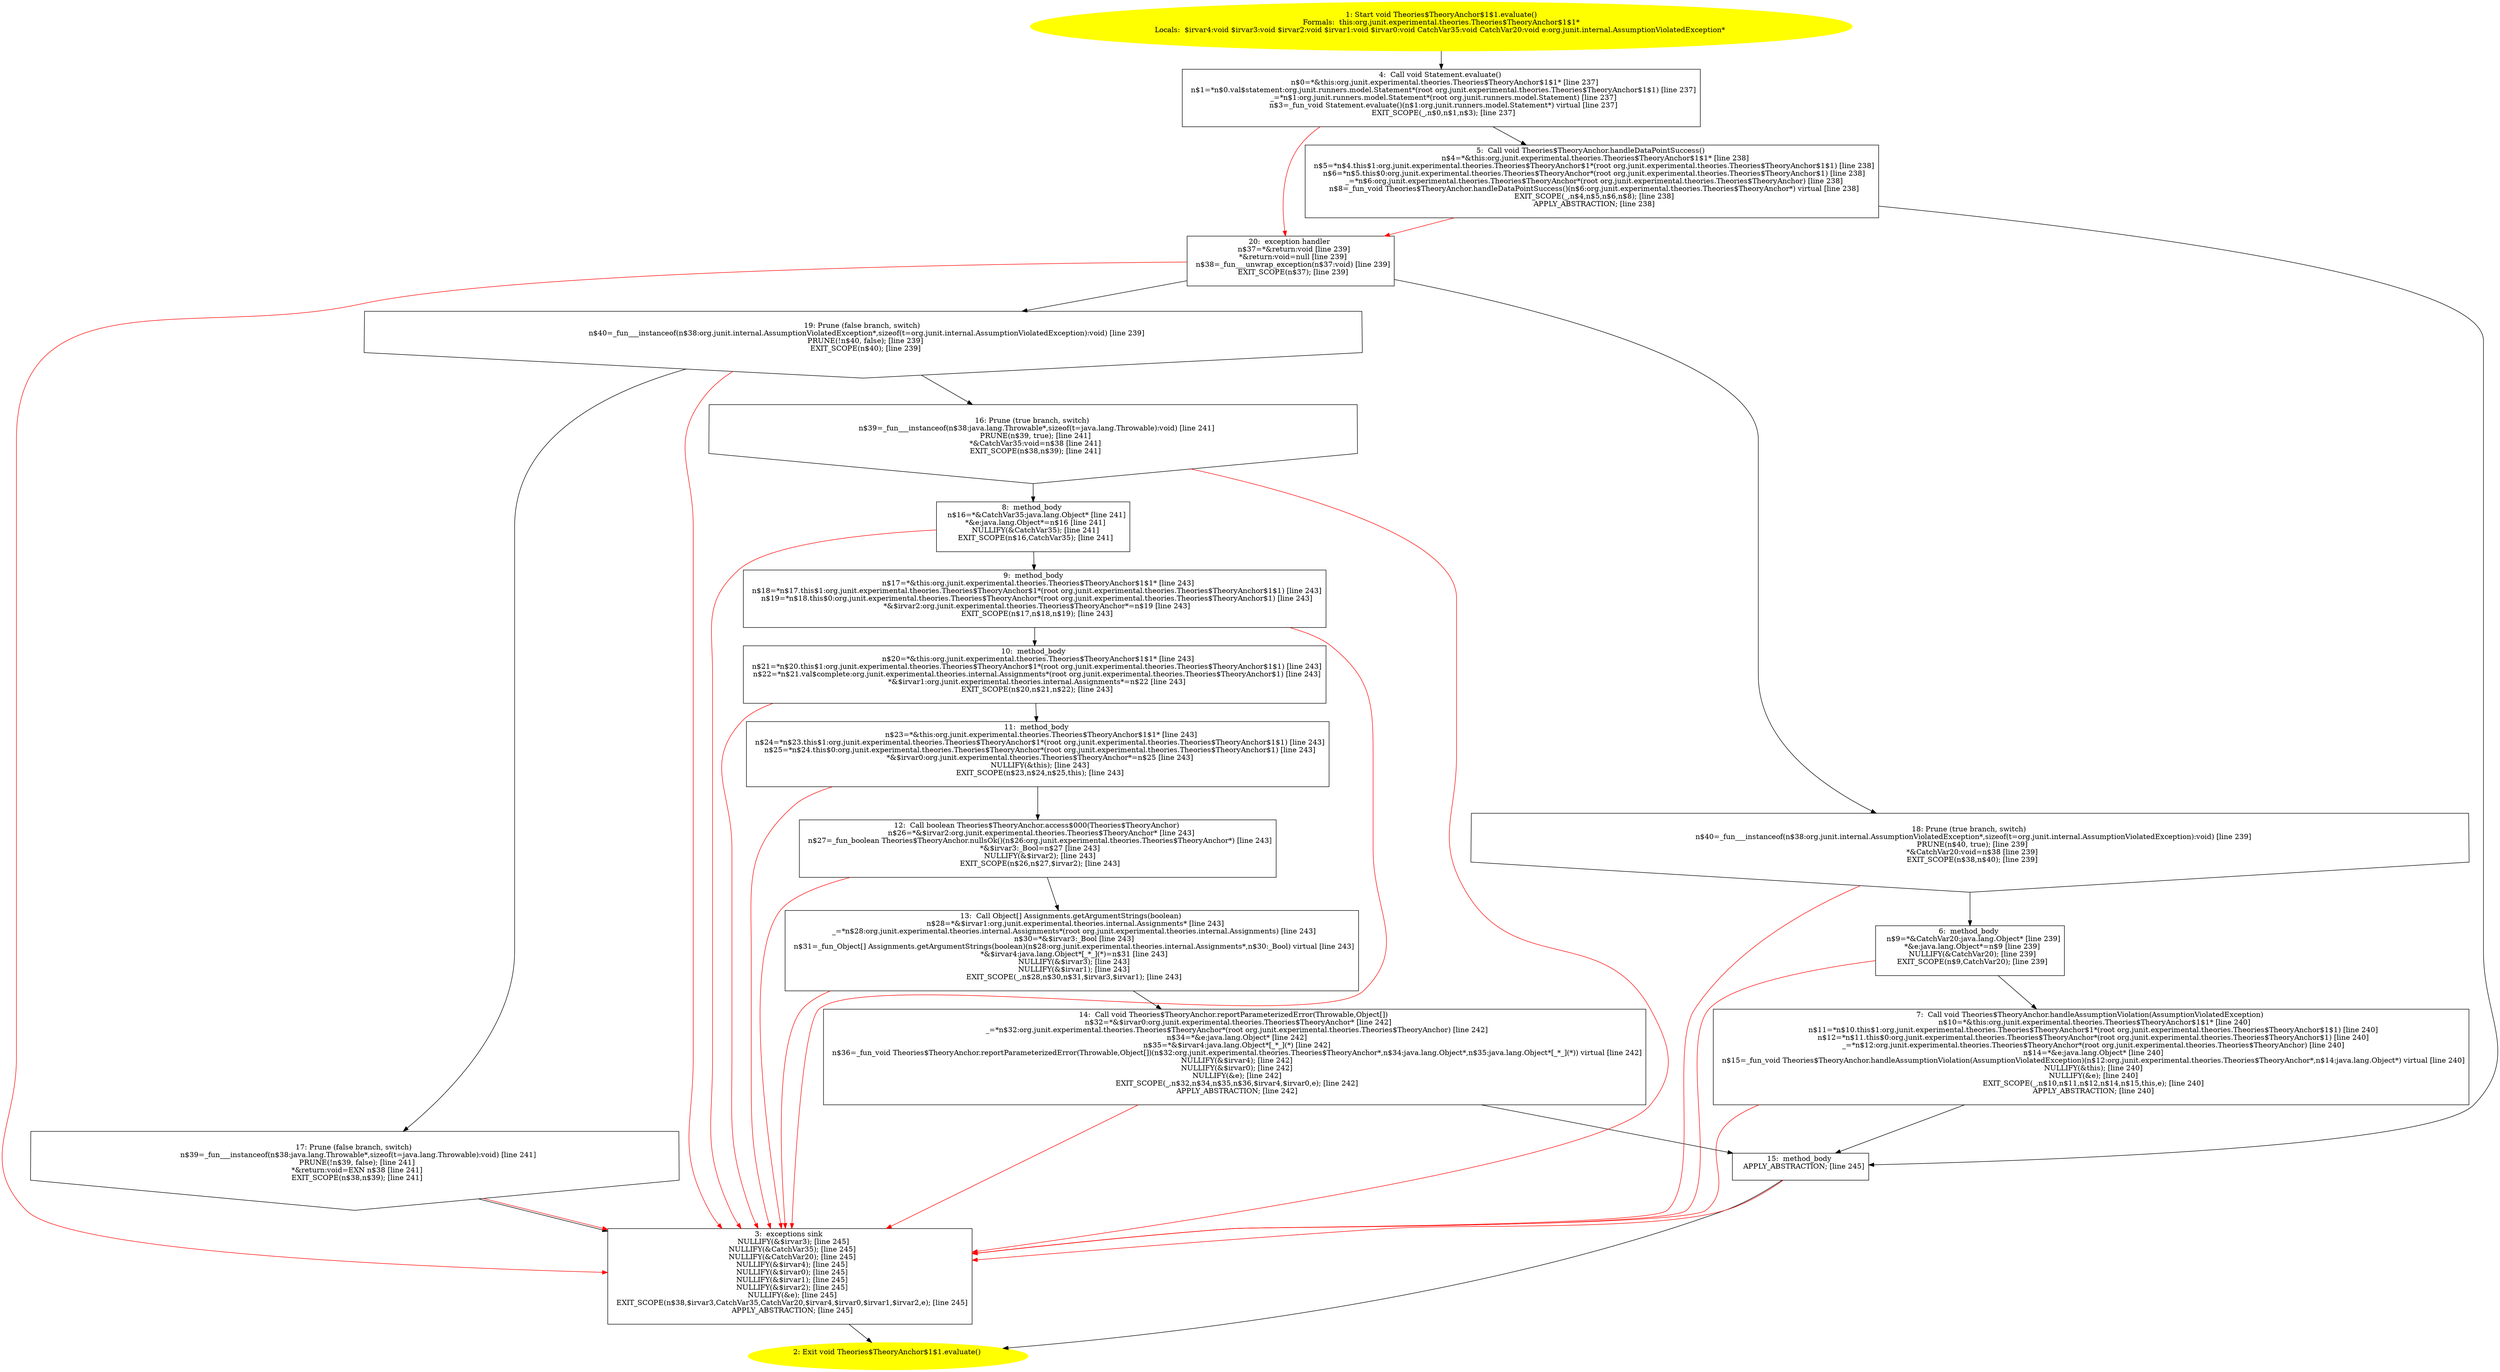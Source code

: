 /* @generated */
digraph cfg {
"org.junit.experimental.theories.Theories$TheoryAnchor$1$1.evaluate():void.24ab78e69ce0916d1f7d4202a4be9f16_1" [label="1: Start void Theories$TheoryAnchor$1$1.evaluate()\nFormals:  this:org.junit.experimental.theories.Theories$TheoryAnchor$1$1*\nLocals:  $irvar4:void $irvar3:void $irvar2:void $irvar1:void $irvar0:void CatchVar35:void CatchVar20:void e:org.junit.internal.AssumptionViolatedException* \n  " color=yellow style=filled]
	

	 "org.junit.experimental.theories.Theories$TheoryAnchor$1$1.evaluate():void.24ab78e69ce0916d1f7d4202a4be9f16_1" -> "org.junit.experimental.theories.Theories$TheoryAnchor$1$1.evaluate():void.24ab78e69ce0916d1f7d4202a4be9f16_4" ;
"org.junit.experimental.theories.Theories$TheoryAnchor$1$1.evaluate():void.24ab78e69ce0916d1f7d4202a4be9f16_2" [label="2: Exit void Theories$TheoryAnchor$1$1.evaluate() \n  " color=yellow style=filled]
	

"org.junit.experimental.theories.Theories$TheoryAnchor$1$1.evaluate():void.24ab78e69ce0916d1f7d4202a4be9f16_3" [label="3:  exceptions sink \n   NULLIFY(&$irvar3); [line 245]\n  NULLIFY(&CatchVar35); [line 245]\n  NULLIFY(&CatchVar20); [line 245]\n  NULLIFY(&$irvar4); [line 245]\n  NULLIFY(&$irvar0); [line 245]\n  NULLIFY(&$irvar1); [line 245]\n  NULLIFY(&$irvar2); [line 245]\n  NULLIFY(&e); [line 245]\n  EXIT_SCOPE(n$38,$irvar3,CatchVar35,CatchVar20,$irvar4,$irvar0,$irvar1,$irvar2,e); [line 245]\n  APPLY_ABSTRACTION; [line 245]\n " shape="box"]
	

	 "org.junit.experimental.theories.Theories$TheoryAnchor$1$1.evaluate():void.24ab78e69ce0916d1f7d4202a4be9f16_3" -> "org.junit.experimental.theories.Theories$TheoryAnchor$1$1.evaluate():void.24ab78e69ce0916d1f7d4202a4be9f16_2" ;
"org.junit.experimental.theories.Theories$TheoryAnchor$1$1.evaluate():void.24ab78e69ce0916d1f7d4202a4be9f16_4" [label="4:  Call void Statement.evaluate() \n   n$0=*&this:org.junit.experimental.theories.Theories$TheoryAnchor$1$1* [line 237]\n  n$1=*n$0.val$statement:org.junit.runners.model.Statement*(root org.junit.experimental.theories.Theories$TheoryAnchor$1$1) [line 237]\n  _=*n$1:org.junit.runners.model.Statement*(root org.junit.runners.model.Statement) [line 237]\n  n$3=_fun_void Statement.evaluate()(n$1:org.junit.runners.model.Statement*) virtual [line 237]\n  EXIT_SCOPE(_,n$0,n$1,n$3); [line 237]\n " shape="box"]
	

	 "org.junit.experimental.theories.Theories$TheoryAnchor$1$1.evaluate():void.24ab78e69ce0916d1f7d4202a4be9f16_4" -> "org.junit.experimental.theories.Theories$TheoryAnchor$1$1.evaluate():void.24ab78e69ce0916d1f7d4202a4be9f16_5" ;
	 "org.junit.experimental.theories.Theories$TheoryAnchor$1$1.evaluate():void.24ab78e69ce0916d1f7d4202a4be9f16_4" -> "org.junit.experimental.theories.Theories$TheoryAnchor$1$1.evaluate():void.24ab78e69ce0916d1f7d4202a4be9f16_20" [color="red" ];
"org.junit.experimental.theories.Theories$TheoryAnchor$1$1.evaluate():void.24ab78e69ce0916d1f7d4202a4be9f16_5" [label="5:  Call void Theories$TheoryAnchor.handleDataPointSuccess() \n   n$4=*&this:org.junit.experimental.theories.Theories$TheoryAnchor$1$1* [line 238]\n  n$5=*n$4.this$1:org.junit.experimental.theories.Theories$TheoryAnchor$1*(root org.junit.experimental.theories.Theories$TheoryAnchor$1$1) [line 238]\n  n$6=*n$5.this$0:org.junit.experimental.theories.Theories$TheoryAnchor*(root org.junit.experimental.theories.Theories$TheoryAnchor$1) [line 238]\n  _=*n$6:org.junit.experimental.theories.Theories$TheoryAnchor*(root org.junit.experimental.theories.Theories$TheoryAnchor) [line 238]\n  n$8=_fun_void Theories$TheoryAnchor.handleDataPointSuccess()(n$6:org.junit.experimental.theories.Theories$TheoryAnchor*) virtual [line 238]\n  EXIT_SCOPE(_,n$4,n$5,n$6,n$8); [line 238]\n  APPLY_ABSTRACTION; [line 238]\n " shape="box"]
	

	 "org.junit.experimental.theories.Theories$TheoryAnchor$1$1.evaluate():void.24ab78e69ce0916d1f7d4202a4be9f16_5" -> "org.junit.experimental.theories.Theories$TheoryAnchor$1$1.evaluate():void.24ab78e69ce0916d1f7d4202a4be9f16_15" ;
	 "org.junit.experimental.theories.Theories$TheoryAnchor$1$1.evaluate():void.24ab78e69ce0916d1f7d4202a4be9f16_5" -> "org.junit.experimental.theories.Theories$TheoryAnchor$1$1.evaluate():void.24ab78e69ce0916d1f7d4202a4be9f16_20" [color="red" ];
"org.junit.experimental.theories.Theories$TheoryAnchor$1$1.evaluate():void.24ab78e69ce0916d1f7d4202a4be9f16_6" [label="6:  method_body \n   n$9=*&CatchVar20:java.lang.Object* [line 239]\n  *&e:java.lang.Object*=n$9 [line 239]\n  NULLIFY(&CatchVar20); [line 239]\n  EXIT_SCOPE(n$9,CatchVar20); [line 239]\n " shape="box"]
	

	 "org.junit.experimental.theories.Theories$TheoryAnchor$1$1.evaluate():void.24ab78e69ce0916d1f7d4202a4be9f16_6" -> "org.junit.experimental.theories.Theories$TheoryAnchor$1$1.evaluate():void.24ab78e69ce0916d1f7d4202a4be9f16_7" ;
	 "org.junit.experimental.theories.Theories$TheoryAnchor$1$1.evaluate():void.24ab78e69ce0916d1f7d4202a4be9f16_6" -> "org.junit.experimental.theories.Theories$TheoryAnchor$1$1.evaluate():void.24ab78e69ce0916d1f7d4202a4be9f16_3" [color="red" ];
"org.junit.experimental.theories.Theories$TheoryAnchor$1$1.evaluate():void.24ab78e69ce0916d1f7d4202a4be9f16_7" [label="7:  Call void Theories$TheoryAnchor.handleAssumptionViolation(AssumptionViolatedException) \n   n$10=*&this:org.junit.experimental.theories.Theories$TheoryAnchor$1$1* [line 240]\n  n$11=*n$10.this$1:org.junit.experimental.theories.Theories$TheoryAnchor$1*(root org.junit.experimental.theories.Theories$TheoryAnchor$1$1) [line 240]\n  n$12=*n$11.this$0:org.junit.experimental.theories.Theories$TheoryAnchor*(root org.junit.experimental.theories.Theories$TheoryAnchor$1) [line 240]\n  _=*n$12:org.junit.experimental.theories.Theories$TheoryAnchor*(root org.junit.experimental.theories.Theories$TheoryAnchor) [line 240]\n  n$14=*&e:java.lang.Object* [line 240]\n  n$15=_fun_void Theories$TheoryAnchor.handleAssumptionViolation(AssumptionViolatedException)(n$12:org.junit.experimental.theories.Theories$TheoryAnchor*,n$14:java.lang.Object*) virtual [line 240]\n  NULLIFY(&this); [line 240]\n  NULLIFY(&e); [line 240]\n  EXIT_SCOPE(_,n$10,n$11,n$12,n$14,n$15,this,e); [line 240]\n  APPLY_ABSTRACTION; [line 240]\n " shape="box"]
	

	 "org.junit.experimental.theories.Theories$TheoryAnchor$1$1.evaluate():void.24ab78e69ce0916d1f7d4202a4be9f16_7" -> "org.junit.experimental.theories.Theories$TheoryAnchor$1$1.evaluate():void.24ab78e69ce0916d1f7d4202a4be9f16_15" ;
	 "org.junit.experimental.theories.Theories$TheoryAnchor$1$1.evaluate():void.24ab78e69ce0916d1f7d4202a4be9f16_7" -> "org.junit.experimental.theories.Theories$TheoryAnchor$1$1.evaluate():void.24ab78e69ce0916d1f7d4202a4be9f16_3" [color="red" ];
"org.junit.experimental.theories.Theories$TheoryAnchor$1$1.evaluate():void.24ab78e69ce0916d1f7d4202a4be9f16_8" [label="8:  method_body \n   n$16=*&CatchVar35:java.lang.Object* [line 241]\n  *&e:java.lang.Object*=n$16 [line 241]\n  NULLIFY(&CatchVar35); [line 241]\n  EXIT_SCOPE(n$16,CatchVar35); [line 241]\n " shape="box"]
	

	 "org.junit.experimental.theories.Theories$TheoryAnchor$1$1.evaluate():void.24ab78e69ce0916d1f7d4202a4be9f16_8" -> "org.junit.experimental.theories.Theories$TheoryAnchor$1$1.evaluate():void.24ab78e69ce0916d1f7d4202a4be9f16_9" ;
	 "org.junit.experimental.theories.Theories$TheoryAnchor$1$1.evaluate():void.24ab78e69ce0916d1f7d4202a4be9f16_8" -> "org.junit.experimental.theories.Theories$TheoryAnchor$1$1.evaluate():void.24ab78e69ce0916d1f7d4202a4be9f16_3" [color="red" ];
"org.junit.experimental.theories.Theories$TheoryAnchor$1$1.evaluate():void.24ab78e69ce0916d1f7d4202a4be9f16_9" [label="9:  method_body \n   n$17=*&this:org.junit.experimental.theories.Theories$TheoryAnchor$1$1* [line 243]\n  n$18=*n$17.this$1:org.junit.experimental.theories.Theories$TheoryAnchor$1*(root org.junit.experimental.theories.Theories$TheoryAnchor$1$1) [line 243]\n  n$19=*n$18.this$0:org.junit.experimental.theories.Theories$TheoryAnchor*(root org.junit.experimental.theories.Theories$TheoryAnchor$1) [line 243]\n  *&$irvar2:org.junit.experimental.theories.Theories$TheoryAnchor*=n$19 [line 243]\n  EXIT_SCOPE(n$17,n$18,n$19); [line 243]\n " shape="box"]
	

	 "org.junit.experimental.theories.Theories$TheoryAnchor$1$1.evaluate():void.24ab78e69ce0916d1f7d4202a4be9f16_9" -> "org.junit.experimental.theories.Theories$TheoryAnchor$1$1.evaluate():void.24ab78e69ce0916d1f7d4202a4be9f16_10" ;
	 "org.junit.experimental.theories.Theories$TheoryAnchor$1$1.evaluate():void.24ab78e69ce0916d1f7d4202a4be9f16_9" -> "org.junit.experimental.theories.Theories$TheoryAnchor$1$1.evaluate():void.24ab78e69ce0916d1f7d4202a4be9f16_3" [color="red" ];
"org.junit.experimental.theories.Theories$TheoryAnchor$1$1.evaluate():void.24ab78e69ce0916d1f7d4202a4be9f16_10" [label="10:  method_body \n   n$20=*&this:org.junit.experimental.theories.Theories$TheoryAnchor$1$1* [line 243]\n  n$21=*n$20.this$1:org.junit.experimental.theories.Theories$TheoryAnchor$1*(root org.junit.experimental.theories.Theories$TheoryAnchor$1$1) [line 243]\n  n$22=*n$21.val$complete:org.junit.experimental.theories.internal.Assignments*(root org.junit.experimental.theories.Theories$TheoryAnchor$1) [line 243]\n  *&$irvar1:org.junit.experimental.theories.internal.Assignments*=n$22 [line 243]\n  EXIT_SCOPE(n$20,n$21,n$22); [line 243]\n " shape="box"]
	

	 "org.junit.experimental.theories.Theories$TheoryAnchor$1$1.evaluate():void.24ab78e69ce0916d1f7d4202a4be9f16_10" -> "org.junit.experimental.theories.Theories$TheoryAnchor$1$1.evaluate():void.24ab78e69ce0916d1f7d4202a4be9f16_11" ;
	 "org.junit.experimental.theories.Theories$TheoryAnchor$1$1.evaluate():void.24ab78e69ce0916d1f7d4202a4be9f16_10" -> "org.junit.experimental.theories.Theories$TheoryAnchor$1$1.evaluate():void.24ab78e69ce0916d1f7d4202a4be9f16_3" [color="red" ];
"org.junit.experimental.theories.Theories$TheoryAnchor$1$1.evaluate():void.24ab78e69ce0916d1f7d4202a4be9f16_11" [label="11:  method_body \n   n$23=*&this:org.junit.experimental.theories.Theories$TheoryAnchor$1$1* [line 243]\n  n$24=*n$23.this$1:org.junit.experimental.theories.Theories$TheoryAnchor$1*(root org.junit.experimental.theories.Theories$TheoryAnchor$1$1) [line 243]\n  n$25=*n$24.this$0:org.junit.experimental.theories.Theories$TheoryAnchor*(root org.junit.experimental.theories.Theories$TheoryAnchor$1) [line 243]\n  *&$irvar0:org.junit.experimental.theories.Theories$TheoryAnchor*=n$25 [line 243]\n  NULLIFY(&this); [line 243]\n  EXIT_SCOPE(n$23,n$24,n$25,this); [line 243]\n " shape="box"]
	

	 "org.junit.experimental.theories.Theories$TheoryAnchor$1$1.evaluate():void.24ab78e69ce0916d1f7d4202a4be9f16_11" -> "org.junit.experimental.theories.Theories$TheoryAnchor$1$1.evaluate():void.24ab78e69ce0916d1f7d4202a4be9f16_12" ;
	 "org.junit.experimental.theories.Theories$TheoryAnchor$1$1.evaluate():void.24ab78e69ce0916d1f7d4202a4be9f16_11" -> "org.junit.experimental.theories.Theories$TheoryAnchor$1$1.evaluate():void.24ab78e69ce0916d1f7d4202a4be9f16_3" [color="red" ];
"org.junit.experimental.theories.Theories$TheoryAnchor$1$1.evaluate():void.24ab78e69ce0916d1f7d4202a4be9f16_12" [label="12:  Call boolean Theories$TheoryAnchor.access$000(Theories$TheoryAnchor) \n   n$26=*&$irvar2:org.junit.experimental.theories.Theories$TheoryAnchor* [line 243]\n  n$27=_fun_boolean Theories$TheoryAnchor.nullsOk()(n$26:org.junit.experimental.theories.Theories$TheoryAnchor*) [line 243]\n  *&$irvar3:_Bool=n$27 [line 243]\n  NULLIFY(&$irvar2); [line 243]\n  EXIT_SCOPE(n$26,n$27,$irvar2); [line 243]\n " shape="box"]
	

	 "org.junit.experimental.theories.Theories$TheoryAnchor$1$1.evaluate():void.24ab78e69ce0916d1f7d4202a4be9f16_12" -> "org.junit.experimental.theories.Theories$TheoryAnchor$1$1.evaluate():void.24ab78e69ce0916d1f7d4202a4be9f16_13" ;
	 "org.junit.experimental.theories.Theories$TheoryAnchor$1$1.evaluate():void.24ab78e69ce0916d1f7d4202a4be9f16_12" -> "org.junit.experimental.theories.Theories$TheoryAnchor$1$1.evaluate():void.24ab78e69ce0916d1f7d4202a4be9f16_3" [color="red" ];
"org.junit.experimental.theories.Theories$TheoryAnchor$1$1.evaluate():void.24ab78e69ce0916d1f7d4202a4be9f16_13" [label="13:  Call Object[] Assignments.getArgumentStrings(boolean) \n   n$28=*&$irvar1:org.junit.experimental.theories.internal.Assignments* [line 243]\n  _=*n$28:org.junit.experimental.theories.internal.Assignments*(root org.junit.experimental.theories.internal.Assignments) [line 243]\n  n$30=*&$irvar3:_Bool [line 243]\n  n$31=_fun_Object[] Assignments.getArgumentStrings(boolean)(n$28:org.junit.experimental.theories.internal.Assignments*,n$30:_Bool) virtual [line 243]\n  *&$irvar4:java.lang.Object*[_*_](*)=n$31 [line 243]\n  NULLIFY(&$irvar3); [line 243]\n  NULLIFY(&$irvar1); [line 243]\n  EXIT_SCOPE(_,n$28,n$30,n$31,$irvar3,$irvar1); [line 243]\n " shape="box"]
	

	 "org.junit.experimental.theories.Theories$TheoryAnchor$1$1.evaluate():void.24ab78e69ce0916d1f7d4202a4be9f16_13" -> "org.junit.experimental.theories.Theories$TheoryAnchor$1$1.evaluate():void.24ab78e69ce0916d1f7d4202a4be9f16_14" ;
	 "org.junit.experimental.theories.Theories$TheoryAnchor$1$1.evaluate():void.24ab78e69ce0916d1f7d4202a4be9f16_13" -> "org.junit.experimental.theories.Theories$TheoryAnchor$1$1.evaluate():void.24ab78e69ce0916d1f7d4202a4be9f16_3" [color="red" ];
"org.junit.experimental.theories.Theories$TheoryAnchor$1$1.evaluate():void.24ab78e69ce0916d1f7d4202a4be9f16_14" [label="14:  Call void Theories$TheoryAnchor.reportParameterizedError(Throwable,Object[]) \n   n$32=*&$irvar0:org.junit.experimental.theories.Theories$TheoryAnchor* [line 242]\n  _=*n$32:org.junit.experimental.theories.Theories$TheoryAnchor*(root org.junit.experimental.theories.Theories$TheoryAnchor) [line 242]\n  n$34=*&e:java.lang.Object* [line 242]\n  n$35=*&$irvar4:java.lang.Object*[_*_](*) [line 242]\n  n$36=_fun_void Theories$TheoryAnchor.reportParameterizedError(Throwable,Object[])(n$32:org.junit.experimental.theories.Theories$TheoryAnchor*,n$34:java.lang.Object*,n$35:java.lang.Object*[_*_](*)) virtual [line 242]\n  NULLIFY(&$irvar4); [line 242]\n  NULLIFY(&$irvar0); [line 242]\n  NULLIFY(&e); [line 242]\n  EXIT_SCOPE(_,n$32,n$34,n$35,n$36,$irvar4,$irvar0,e); [line 242]\n  APPLY_ABSTRACTION; [line 242]\n " shape="box"]
	

	 "org.junit.experimental.theories.Theories$TheoryAnchor$1$1.evaluate():void.24ab78e69ce0916d1f7d4202a4be9f16_14" -> "org.junit.experimental.theories.Theories$TheoryAnchor$1$1.evaluate():void.24ab78e69ce0916d1f7d4202a4be9f16_15" ;
	 "org.junit.experimental.theories.Theories$TheoryAnchor$1$1.evaluate():void.24ab78e69ce0916d1f7d4202a4be9f16_14" -> "org.junit.experimental.theories.Theories$TheoryAnchor$1$1.evaluate():void.24ab78e69ce0916d1f7d4202a4be9f16_3" [color="red" ];
"org.junit.experimental.theories.Theories$TheoryAnchor$1$1.evaluate():void.24ab78e69ce0916d1f7d4202a4be9f16_15" [label="15:  method_body \n   APPLY_ABSTRACTION; [line 245]\n " shape="box"]
	

	 "org.junit.experimental.theories.Theories$TheoryAnchor$1$1.evaluate():void.24ab78e69ce0916d1f7d4202a4be9f16_15" -> "org.junit.experimental.theories.Theories$TheoryAnchor$1$1.evaluate():void.24ab78e69ce0916d1f7d4202a4be9f16_2" ;
	 "org.junit.experimental.theories.Theories$TheoryAnchor$1$1.evaluate():void.24ab78e69ce0916d1f7d4202a4be9f16_15" -> "org.junit.experimental.theories.Theories$TheoryAnchor$1$1.evaluate():void.24ab78e69ce0916d1f7d4202a4be9f16_3" [color="red" ];
"org.junit.experimental.theories.Theories$TheoryAnchor$1$1.evaluate():void.24ab78e69ce0916d1f7d4202a4be9f16_16" [label="16: Prune (true branch, switch) \n   n$39=_fun___instanceof(n$38:java.lang.Throwable*,sizeof(t=java.lang.Throwable):void) [line 241]\n  PRUNE(n$39, true); [line 241]\n  *&CatchVar35:void=n$38 [line 241]\n  EXIT_SCOPE(n$38,n$39); [line 241]\n " shape="invhouse"]
	

	 "org.junit.experimental.theories.Theories$TheoryAnchor$1$1.evaluate():void.24ab78e69ce0916d1f7d4202a4be9f16_16" -> "org.junit.experimental.theories.Theories$TheoryAnchor$1$1.evaluate():void.24ab78e69ce0916d1f7d4202a4be9f16_8" ;
	 "org.junit.experimental.theories.Theories$TheoryAnchor$1$1.evaluate():void.24ab78e69ce0916d1f7d4202a4be9f16_16" -> "org.junit.experimental.theories.Theories$TheoryAnchor$1$1.evaluate():void.24ab78e69ce0916d1f7d4202a4be9f16_3" [color="red" ];
"org.junit.experimental.theories.Theories$TheoryAnchor$1$1.evaluate():void.24ab78e69ce0916d1f7d4202a4be9f16_17" [label="17: Prune (false branch, switch) \n   n$39=_fun___instanceof(n$38:java.lang.Throwable*,sizeof(t=java.lang.Throwable):void) [line 241]\n  PRUNE(!n$39, false); [line 241]\n  *&return:void=EXN n$38 [line 241]\n  EXIT_SCOPE(n$38,n$39); [line 241]\n " shape="invhouse"]
	

	 "org.junit.experimental.theories.Theories$TheoryAnchor$1$1.evaluate():void.24ab78e69ce0916d1f7d4202a4be9f16_17" -> "org.junit.experimental.theories.Theories$TheoryAnchor$1$1.evaluate():void.24ab78e69ce0916d1f7d4202a4be9f16_3" ;
	 "org.junit.experimental.theories.Theories$TheoryAnchor$1$1.evaluate():void.24ab78e69ce0916d1f7d4202a4be9f16_17" -> "org.junit.experimental.theories.Theories$TheoryAnchor$1$1.evaluate():void.24ab78e69ce0916d1f7d4202a4be9f16_3" [color="red" ];
"org.junit.experimental.theories.Theories$TheoryAnchor$1$1.evaluate():void.24ab78e69ce0916d1f7d4202a4be9f16_18" [label="18: Prune (true branch, switch) \n   n$40=_fun___instanceof(n$38:org.junit.internal.AssumptionViolatedException*,sizeof(t=org.junit.internal.AssumptionViolatedException):void) [line 239]\n  PRUNE(n$40, true); [line 239]\n  *&CatchVar20:void=n$38 [line 239]\n  EXIT_SCOPE(n$38,n$40); [line 239]\n " shape="invhouse"]
	

	 "org.junit.experimental.theories.Theories$TheoryAnchor$1$1.evaluate():void.24ab78e69ce0916d1f7d4202a4be9f16_18" -> "org.junit.experimental.theories.Theories$TheoryAnchor$1$1.evaluate():void.24ab78e69ce0916d1f7d4202a4be9f16_6" ;
	 "org.junit.experimental.theories.Theories$TheoryAnchor$1$1.evaluate():void.24ab78e69ce0916d1f7d4202a4be9f16_18" -> "org.junit.experimental.theories.Theories$TheoryAnchor$1$1.evaluate():void.24ab78e69ce0916d1f7d4202a4be9f16_3" [color="red" ];
"org.junit.experimental.theories.Theories$TheoryAnchor$1$1.evaluate():void.24ab78e69ce0916d1f7d4202a4be9f16_19" [label="19: Prune (false branch, switch) \n   n$40=_fun___instanceof(n$38:org.junit.internal.AssumptionViolatedException*,sizeof(t=org.junit.internal.AssumptionViolatedException):void) [line 239]\n  PRUNE(!n$40, false); [line 239]\n  EXIT_SCOPE(n$40); [line 239]\n " shape="invhouse"]
	

	 "org.junit.experimental.theories.Theories$TheoryAnchor$1$1.evaluate():void.24ab78e69ce0916d1f7d4202a4be9f16_19" -> "org.junit.experimental.theories.Theories$TheoryAnchor$1$1.evaluate():void.24ab78e69ce0916d1f7d4202a4be9f16_16" ;
	 "org.junit.experimental.theories.Theories$TheoryAnchor$1$1.evaluate():void.24ab78e69ce0916d1f7d4202a4be9f16_19" -> "org.junit.experimental.theories.Theories$TheoryAnchor$1$1.evaluate():void.24ab78e69ce0916d1f7d4202a4be9f16_17" ;
	 "org.junit.experimental.theories.Theories$TheoryAnchor$1$1.evaluate():void.24ab78e69ce0916d1f7d4202a4be9f16_19" -> "org.junit.experimental.theories.Theories$TheoryAnchor$1$1.evaluate():void.24ab78e69ce0916d1f7d4202a4be9f16_3" [color="red" ];
"org.junit.experimental.theories.Theories$TheoryAnchor$1$1.evaluate():void.24ab78e69ce0916d1f7d4202a4be9f16_20" [label="20:  exception handler \n   n$37=*&return:void [line 239]\n  *&return:void=null [line 239]\n  n$38=_fun___unwrap_exception(n$37:void) [line 239]\n  EXIT_SCOPE(n$37); [line 239]\n " shape="box"]
	

	 "org.junit.experimental.theories.Theories$TheoryAnchor$1$1.evaluate():void.24ab78e69ce0916d1f7d4202a4be9f16_20" -> "org.junit.experimental.theories.Theories$TheoryAnchor$1$1.evaluate():void.24ab78e69ce0916d1f7d4202a4be9f16_18" ;
	 "org.junit.experimental.theories.Theories$TheoryAnchor$1$1.evaluate():void.24ab78e69ce0916d1f7d4202a4be9f16_20" -> "org.junit.experimental.theories.Theories$TheoryAnchor$1$1.evaluate():void.24ab78e69ce0916d1f7d4202a4be9f16_19" ;
	 "org.junit.experimental.theories.Theories$TheoryAnchor$1$1.evaluate():void.24ab78e69ce0916d1f7d4202a4be9f16_20" -> "org.junit.experimental.theories.Theories$TheoryAnchor$1$1.evaluate():void.24ab78e69ce0916d1f7d4202a4be9f16_3" [color="red" ];
}
